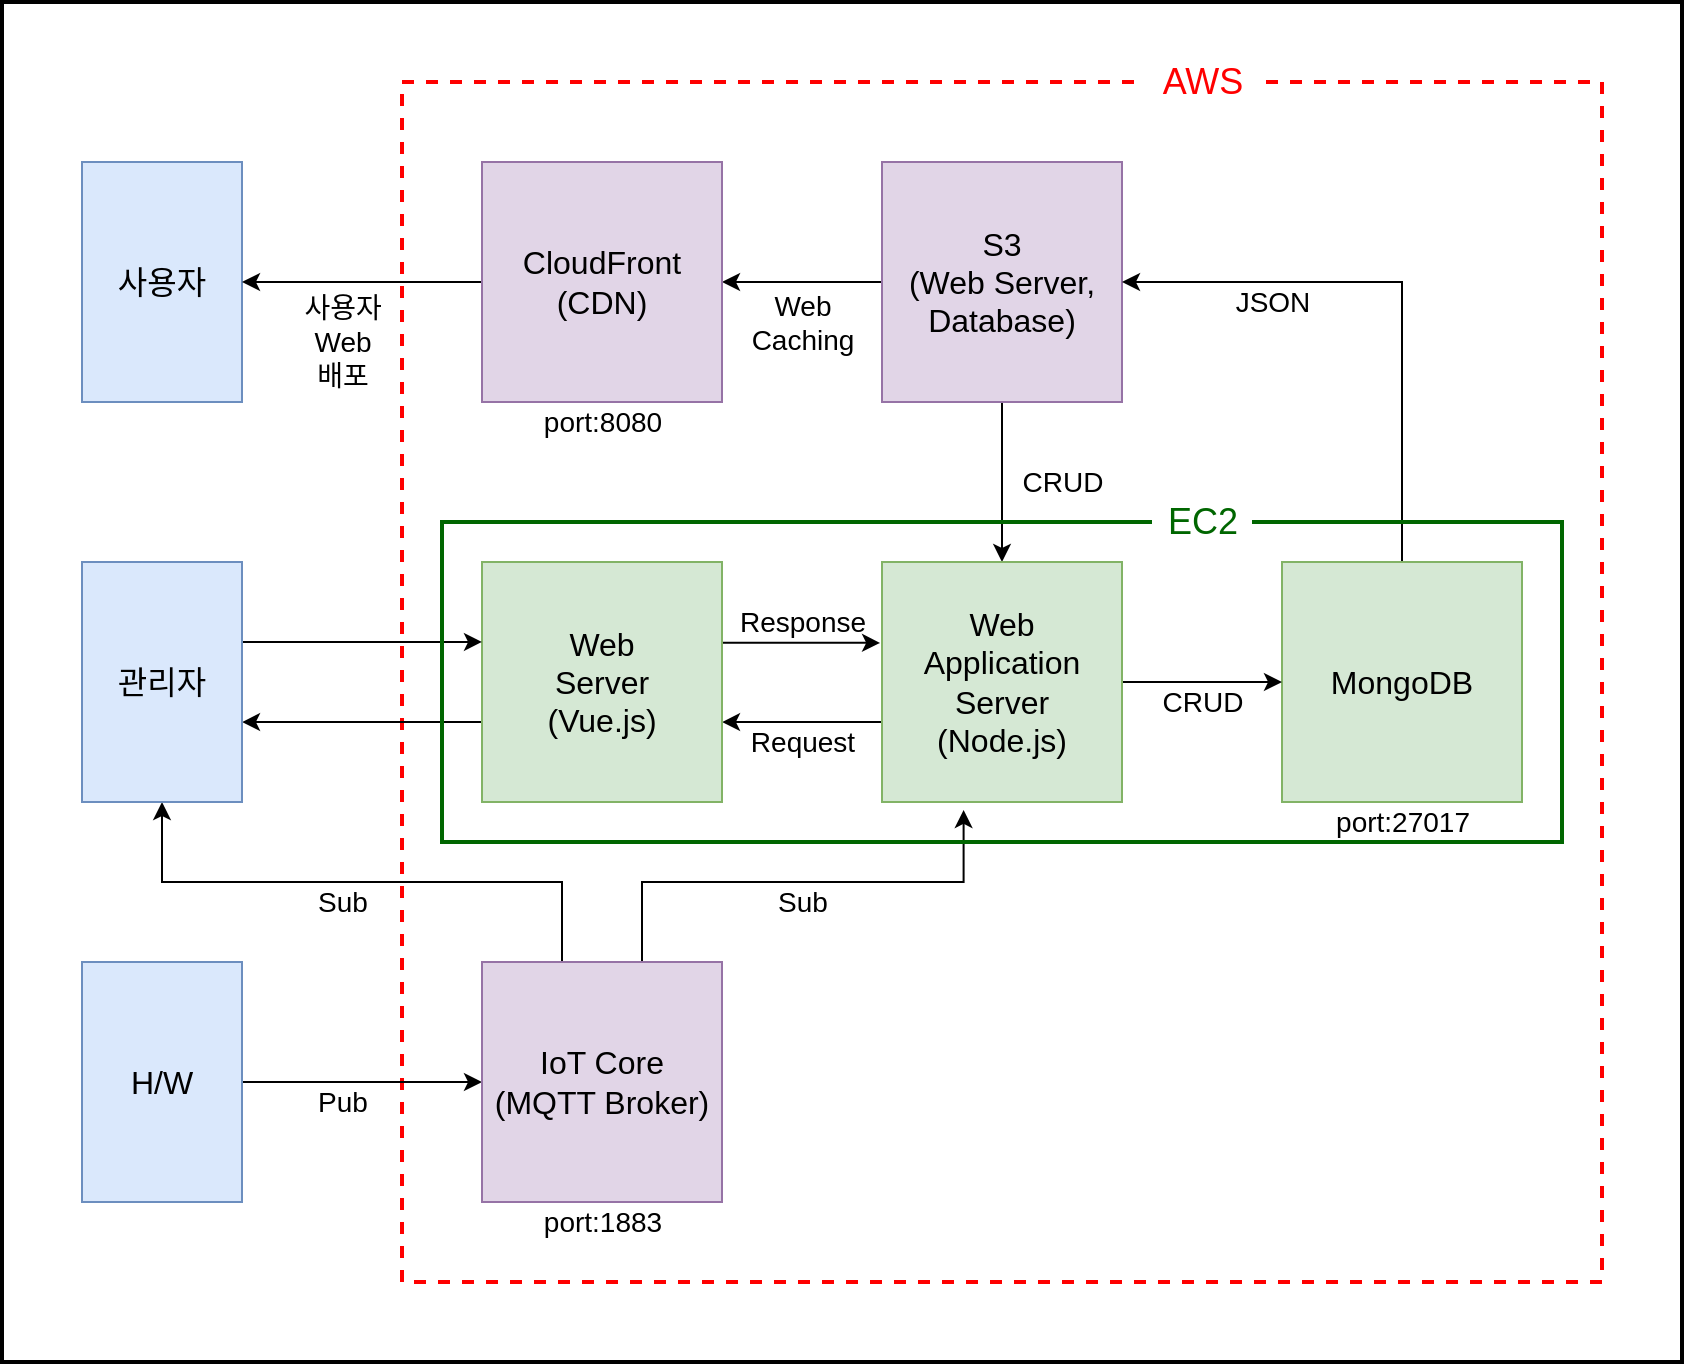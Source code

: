 <mxfile version="19.0.0" type="google"><diagram id="EyMofD_AY8xJendsg2Ni" name="Page-1"><mxGraphModel grid="1" page="1" gridSize="10" guides="1" tooltips="1" connect="1" arrows="1" fold="1" pageScale="1" pageWidth="827" pageHeight="1169" math="0" shadow="0"><root><mxCell id="0"/><mxCell id="1" parent="0"/><mxCell id="9dR9oLAN7MQX-VJc4n49-73" value="" style="rounded=0;whiteSpace=wrap;html=1;fontSize=18;strokeWidth=2;fillColor=none;" vertex="1" parent="1"><mxGeometry y="280" width="840" height="680" as="geometry"/></mxCell><mxCell id="9dR9oLAN7MQX-VJc4n49-71" value="" style="rounded=0;whiteSpace=wrap;html=1;fontSize=14;fillColor=none;dashed=1;strokeWidth=2;strokeColor=#FF0000;" vertex="1" parent="1"><mxGeometry x="200" y="320" width="600" height="600" as="geometry"/></mxCell><mxCell id="izn4P-HvHYR8uqLkPUfS-74" value="&lt;font style=&quot;font-size: 16px;&quot;&gt;사용자&lt;/font&gt;" style="rounded=0;whiteSpace=wrap;html=1;fontSize=16;fillColor=#dae8fc;strokeColor=#6c8ebf;" vertex="1" parent="1"><mxGeometry x="40" y="360" width="80" height="120" as="geometry"/></mxCell><mxCell id="9dR9oLAN7MQX-VJc4n49-4" style="edgeStyle=orthogonalEdgeStyle;rounded=0;orthogonalLoop=1;jettySize=auto;html=1;" edge="1" parent="1" source="FnfFYxav3R7kJP4P4VNc-44" target="FnfFYxav3R7kJP4P4VNc-46"><mxGeometry relative="1" as="geometry"/></mxCell><mxCell id="FnfFYxav3R7kJP4P4VNc-44" value="&lt;font style=&quot;font-size: 16px;&quot;&gt;H/W&lt;br style=&quot;font-size: 16px;&quot;&gt;&lt;/font&gt;" style="rounded=0;whiteSpace=wrap;html=1;fontSize=16;fillColor=#dae8fc;strokeColor=#6c8ebf;" vertex="1" parent="1"><mxGeometry x="40" y="760" width="80" height="120" as="geometry"/></mxCell><mxCell id="9dR9oLAN7MQX-VJc4n49-44" style="edgeStyle=orthogonalEdgeStyle;rounded=0;orthogonalLoop=1;jettySize=auto;html=1;entryX=0.5;entryY=1;entryDx=0;entryDy=0;fontSize=14;" edge="1" parent="1" source="FnfFYxav3R7kJP4P4VNc-46" target="9dR9oLAN7MQX-VJc4n49-43"><mxGeometry relative="1" as="geometry"><Array as="points"><mxPoint x="280" y="720"/><mxPoint x="80" y="720"/></Array></mxGeometry></mxCell><mxCell id="9dR9oLAN7MQX-VJc4n49-49" style="edgeStyle=orthogonalEdgeStyle;rounded=0;orthogonalLoop=1;jettySize=auto;html=1;entryX=0.34;entryY=1.033;entryDx=0;entryDy=0;entryPerimeter=0;fontSize=14;" edge="1" parent="1" source="FnfFYxav3R7kJP4P4VNc-46" target="9dR9oLAN7MQX-VJc4n49-31"><mxGeometry relative="1" as="geometry"><Array as="points"><mxPoint x="320" y="720"/><mxPoint x="481" y="720"/></Array></mxGeometry></mxCell><mxCell id="FnfFYxav3R7kJP4P4VNc-46" value="&lt;span style=&quot;font-size: 16px;&quot;&gt;IoT Core&lt;br style=&quot;font-size: 16px;&quot;&gt;(MQTT Broker)&lt;br style=&quot;font-size: 16px;&quot;&gt;&lt;/span&gt;" style="rounded=0;whiteSpace=wrap;html=1;fontSize=16;fillColor=#e1d5e7;strokeColor=#9673a6;" vertex="1" parent="1"><mxGeometry x="240" y="760" width="120" height="120" as="geometry"/></mxCell><mxCell id="9dR9oLAN7MQX-VJc4n49-24" style="edgeStyle=orthogonalEdgeStyle;rounded=0;orthogonalLoop=1;jettySize=auto;html=1;entryX=1;entryY=0.5;entryDx=0;entryDy=0;fontSize=14;" edge="1" parent="1" source="FnfFYxav3R7kJP4P4VNc-52" target="FnfFYxav3R7kJP4P4VNc-54"><mxGeometry relative="1" as="geometry"/></mxCell><mxCell id="9dR9oLAN7MQX-VJc4n49-66" style="edgeStyle=orthogonalEdgeStyle;rounded=0;orthogonalLoop=1;jettySize=auto;html=1;entryX=0.5;entryY=0;entryDx=0;entryDy=0;fontSize=14;" edge="1" parent="1" source="FnfFYxav3R7kJP4P4VNc-52" target="9dR9oLAN7MQX-VJc4n49-31"><mxGeometry relative="1" as="geometry"/></mxCell><mxCell id="FnfFYxav3R7kJP4P4VNc-52" value="&lt;span style=&quot;font-size: 16px;&quot;&gt;S3&lt;br&gt;(Web Server,&lt;br&gt;Database)&lt;br style=&quot;font-size: 16px;&quot;&gt;&lt;/span&gt;" style="rounded=0;whiteSpace=wrap;html=1;fontSize=16;fillColor=#e1d5e7;strokeColor=#9673a6;" vertex="1" parent="1"><mxGeometry x="440" y="360" width="120" height="120" as="geometry"/></mxCell><mxCell id="9dR9oLAN7MQX-VJc4n49-25" style="edgeStyle=orthogonalEdgeStyle;rounded=0;orthogonalLoop=1;jettySize=auto;html=1;entryX=1;entryY=0.5;entryDx=0;entryDy=0;fontSize=14;" edge="1" parent="1" source="FnfFYxav3R7kJP4P4VNc-54" target="izn4P-HvHYR8uqLkPUfS-74"><mxGeometry relative="1" as="geometry"/></mxCell><mxCell id="FnfFYxav3R7kJP4P4VNc-54" value="CloudFront&lt;br&gt;(CDN)" style="rounded=0;whiteSpace=wrap;html=1;fontSize=16;fillColor=#e1d5e7;strokeColor=#9673a6;" vertex="1" parent="1"><mxGeometry x="240" y="360" width="120" height="120" as="geometry"/></mxCell><mxCell id="9dR9oLAN7MQX-VJc4n49-69" style="edgeStyle=orthogonalEdgeStyle;rounded=0;orthogonalLoop=1;jettySize=auto;html=1;entryX=1;entryY=0.5;entryDx=0;entryDy=0;fontSize=14;" edge="1" parent="1" source="9dR9oLAN7MQX-VJc4n49-8" target="FnfFYxav3R7kJP4P4VNc-52"><mxGeometry relative="1" as="geometry"><Array as="points"><mxPoint x="700" y="420"/></Array></mxGeometry></mxCell><mxCell id="9dR9oLAN7MQX-VJc4n49-8" value="&lt;font style=&quot;font-size: 16px;&quot;&gt;MongoDB&lt;br style=&quot;font-size: 16px;&quot;&gt;&lt;/font&gt;" style="rounded=0;whiteSpace=wrap;html=1;fontSize=16;fillColor=#d5e8d4;strokeColor=#82b366;" vertex="1" parent="1"><mxGeometry x="640" y="560" width="120" height="120" as="geometry"/></mxCell><mxCell id="9dR9oLAN7MQX-VJc4n49-12" value="&lt;span style=&quot;font-size: 14px;&quot;&gt;Sub&lt;/span&gt;" style="text;html=1;align=center;verticalAlign=middle;resizable=0;points=[];autosize=1;strokeColor=none;fillColor=none;" vertex="1" parent="1"><mxGeometry x="380" y="720" width="40" height="20" as="geometry"/></mxCell><mxCell id="9dR9oLAN7MQX-VJc4n49-13" value="&lt;span style=&quot;font-size: 14px;&quot;&gt;Pub&lt;/span&gt;" style="text;html=1;align=center;verticalAlign=middle;resizable=0;points=[];autosize=1;strokeColor=none;fillColor=none;" vertex="1" parent="1"><mxGeometry x="150" y="820" width="40" height="20" as="geometry"/></mxCell><mxCell id="9dR9oLAN7MQX-VJc4n49-16" value="CRUD" style="text;html=1;align=center;verticalAlign=middle;resizable=0;points=[];autosize=1;strokeColor=none;fillColor=none;fontSize=14;" vertex="1" parent="1"><mxGeometry x="570" y="620" width="60" height="20" as="geometry"/></mxCell><mxCell id="9dR9oLAN7MQX-VJc4n49-18" value="port:27017" style="text;html=1;align=center;verticalAlign=middle;resizable=0;points=[];autosize=1;strokeColor=none;fillColor=none;fontSize=14;" vertex="1" parent="1"><mxGeometry x="660" y="680" width="80" height="20" as="geometry"/></mxCell><mxCell id="9dR9oLAN7MQX-VJc4n49-19" value="port:1883" style="text;html=1;align=center;verticalAlign=middle;resizable=0;points=[];autosize=1;strokeColor=none;fillColor=none;fontSize=14;" vertex="1" parent="1"><mxGeometry x="265" y="880" width="70" height="20" as="geometry"/></mxCell><mxCell id="9dR9oLAN7MQX-VJc4n49-21" value="port:8080" style="text;html=1;align=center;verticalAlign=middle;resizable=0;points=[];autosize=1;strokeColor=none;fillColor=none;fontSize=14;" vertex="1" parent="1"><mxGeometry x="265" y="480" width="70" height="20" as="geometry"/></mxCell><mxCell id="9dR9oLAN7MQX-VJc4n49-23" value="JSON" style="text;html=1;align=center;verticalAlign=middle;resizable=0;points=[];autosize=1;strokeColor=none;fillColor=none;fontSize=14;" vertex="1" parent="1"><mxGeometry x="610" y="420" width="50" height="20" as="geometry"/></mxCell><mxCell id="9dR9oLAN7MQX-VJc4n49-26" value="사용자&lt;br&gt;Web&lt;br&gt;배포" style="text;html=1;align=center;verticalAlign=middle;resizable=0;points=[];autosize=1;strokeColor=none;fillColor=none;fontSize=14;" vertex="1" parent="1"><mxGeometry x="140" y="420" width="60" height="60" as="geometry"/></mxCell><mxCell id="9dR9oLAN7MQX-VJc4n49-29" value="Web&lt;br&gt;Caching" style="text;html=1;align=center;verticalAlign=middle;resizable=0;points=[];autosize=1;strokeColor=none;fillColor=none;fontSize=14;" vertex="1" parent="1"><mxGeometry x="365" y="420" width="70" height="40" as="geometry"/></mxCell><mxCell id="9dR9oLAN7MQX-VJc4n49-55" style="edgeStyle=orthogonalEdgeStyle;rounded=0;orthogonalLoop=1;jettySize=auto;html=1;entryX=1;entryY=0.667;entryDx=0;entryDy=0;entryPerimeter=0;fontSize=14;" edge="1" parent="1" source="9dR9oLAN7MQX-VJc4n49-31" target="9dR9oLAN7MQX-VJc4n49-36"><mxGeometry relative="1" as="geometry"><Array as="points"><mxPoint x="420" y="640"/><mxPoint x="420" y="640"/></Array></mxGeometry></mxCell><mxCell id="9dR9oLAN7MQX-VJc4n49-70" style="edgeStyle=orthogonalEdgeStyle;rounded=0;orthogonalLoop=1;jettySize=auto;html=1;entryX=0;entryY=0.5;entryDx=0;entryDy=0;fontSize=14;" edge="1" parent="1" source="9dR9oLAN7MQX-VJc4n49-31" target="9dR9oLAN7MQX-VJc4n49-8"><mxGeometry relative="1" as="geometry"/></mxCell><mxCell id="9dR9oLAN7MQX-VJc4n49-31" value="&lt;font style=&quot;font-size: 16px;&quot;&gt;Web&lt;br&gt;Application Server&lt;br&gt;(Node.js)&lt;br style=&quot;font-size: 16px;&quot;&gt;&lt;/font&gt;" style="rounded=0;whiteSpace=wrap;html=1;fontSize=16;fillColor=#d5e8d4;strokeColor=#82b366;" vertex="1" parent="1"><mxGeometry x="440" y="560" width="120" height="120" as="geometry"/></mxCell><mxCell id="9dR9oLAN7MQX-VJc4n49-14" value="&lt;span style=&quot;font-size: 14px;&quot;&gt;Sub&lt;/span&gt;" style="text;html=1;align=center;verticalAlign=middle;resizable=0;points=[];autosize=1;strokeColor=none;fillColor=none;" vertex="1" parent="1"><mxGeometry x="150" y="720" width="40" height="20" as="geometry"/></mxCell><mxCell id="9dR9oLAN7MQX-VJc4n49-54" style="edgeStyle=orthogonalEdgeStyle;rounded=0;orthogonalLoop=1;jettySize=auto;html=1;entryX=-0.008;entryY=0.337;entryDx=0;entryDy=0;entryPerimeter=0;fontSize=14;" edge="1" parent="1" source="9dR9oLAN7MQX-VJc4n49-36" target="9dR9oLAN7MQX-VJc4n49-31"><mxGeometry relative="1" as="geometry"><Array as="points"><mxPoint x="400" y="600"/></Array></mxGeometry></mxCell><mxCell id="9dR9oLAN7MQX-VJc4n49-74" style="edgeStyle=orthogonalEdgeStyle;rounded=0;orthogonalLoop=1;jettySize=auto;html=1;entryX=1;entryY=0.667;entryDx=0;entryDy=0;entryPerimeter=0;fontSize=18;" edge="1" parent="1" source="9dR9oLAN7MQX-VJc4n49-36" target="9dR9oLAN7MQX-VJc4n49-43"><mxGeometry relative="1" as="geometry"><Array as="points"><mxPoint x="200" y="640"/><mxPoint x="200" y="640"/></Array></mxGeometry></mxCell><mxCell id="9dR9oLAN7MQX-VJc4n49-36" value="&lt;font style=&quot;font-size: 16px;&quot;&gt;Web&lt;br&gt;Server&lt;br&gt;(Vue.js)&lt;br style=&quot;font-size: 16px;&quot;&gt;&lt;/font&gt;" style="rounded=0;whiteSpace=wrap;html=1;fontSize=16;fillColor=#d5e8d4;strokeColor=#82b366;" vertex="1" parent="1"><mxGeometry x="240" y="560" width="120" height="120" as="geometry"/></mxCell><mxCell id="9dR9oLAN7MQX-VJc4n49-59" style="edgeStyle=orthogonalEdgeStyle;rounded=0;orthogonalLoop=1;jettySize=auto;html=1;entryX=0;entryY=0.333;entryDx=0;entryDy=0;entryPerimeter=0;fontSize=14;" edge="1" parent="1" source="9dR9oLAN7MQX-VJc4n49-43" target="9dR9oLAN7MQX-VJc4n49-36"><mxGeometry relative="1" as="geometry"><Array as="points"><mxPoint x="180" y="600"/><mxPoint x="180" y="600"/></Array></mxGeometry></mxCell><mxCell id="9dR9oLAN7MQX-VJc4n49-43" value="관리자" style="rounded=0;whiteSpace=wrap;html=1;fontSize=16;fillColor=#dae8fc;strokeColor=#6c8ebf;" vertex="1" parent="1"><mxGeometry x="40" y="560" width="80" height="120" as="geometry"/></mxCell><mxCell id="9dR9oLAN7MQX-VJc4n49-56" value="Response" style="text;html=1;align=center;verticalAlign=middle;resizable=0;points=[];autosize=1;strokeColor=none;fillColor=none;fontSize=14;" vertex="1" parent="1"><mxGeometry x="360" y="580" width="80" height="20" as="geometry"/></mxCell><mxCell id="9dR9oLAN7MQX-VJc4n49-62" value="Request" style="text;html=1;align=center;verticalAlign=middle;resizable=0;points=[];autosize=1;strokeColor=none;fillColor=none;fontSize=14;" vertex="1" parent="1"><mxGeometry x="365" y="640" width="70" height="20" as="geometry"/></mxCell><mxCell id="9dR9oLAN7MQX-VJc4n49-67" value="CRUD" style="text;html=1;align=center;verticalAlign=middle;resizable=0;points=[];autosize=1;strokeColor=none;fillColor=none;fontSize=14;" vertex="1" parent="1"><mxGeometry x="500" y="510" width="60" height="20" as="geometry"/></mxCell><mxCell id="9dR9oLAN7MQX-VJc4n49-72" value="&lt;font style=&quot;font-size: 18px;&quot;&gt;AWS&lt;/font&gt;" style="text;html=1;align=center;verticalAlign=middle;resizable=0;points=[];autosize=1;strokeColor=none;fillColor=default;fontSize=14;fontColor=#FF0000;" vertex="1" parent="1"><mxGeometry x="570" y="310" width="60" height="20" as="geometry"/></mxCell><mxCell id="9dR9oLAN7MQX-VJc4n49-76" value="" style="rounded=0;whiteSpace=wrap;html=1;fontSize=18;strokeColor=#006600;strokeWidth=2;fillColor=none;" vertex="1" parent="1"><mxGeometry x="220" y="540" width="560" height="160" as="geometry"/></mxCell><mxCell id="9dR9oLAN7MQX-VJc4n49-77" value="&lt;font color=&quot;#006600&quot; style=&quot;font-size: 18px;&quot;&gt;EC2&lt;/font&gt;" style="text;html=1;align=center;verticalAlign=middle;resizable=0;points=[];autosize=1;strokeColor=none;fillColor=default;fontSize=14;fontColor=#FF0000;" vertex="1" parent="1"><mxGeometry x="575" y="530" width="50" height="20" as="geometry"/></mxCell></root></mxGraphModel></diagram></mxfile>